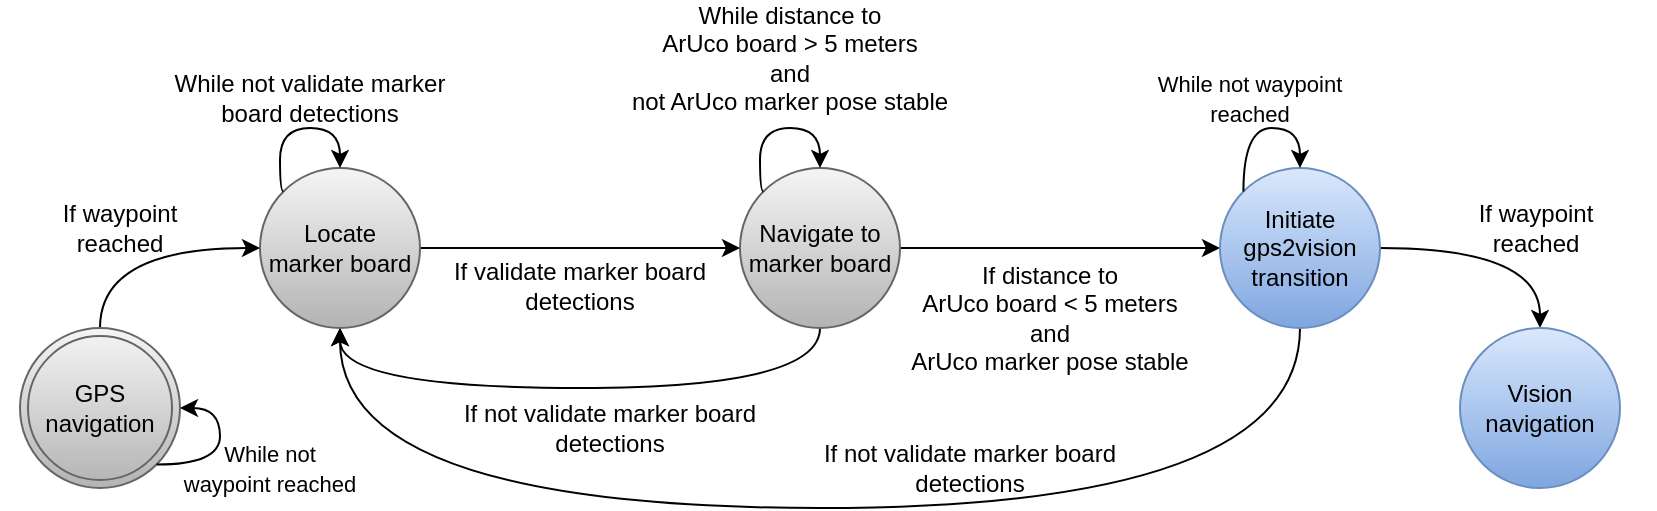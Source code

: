 <mxfile version="14.5.1" type="device"><diagram id="Xa_gG5w57c66yCUxFZqq" name="Page-1"><mxGraphModel dx="1355" dy="825" grid="0" gridSize="10" guides="1" tooltips="1" connect="1" arrows="1" fold="1" page="1" pageScale="1" pageWidth="850" pageHeight="1100" math="0" shadow="0"><root><mxCell id="0"/><mxCell id="1" parent="0"/><mxCell id="7SGsF77oYz6Uz8OsV61B-65" style="edgeStyle=orthogonalEdgeStyle;curved=1;rounded=0;orthogonalLoop=1;jettySize=auto;html=1;exitX=1;exitY=0.5;exitDx=0;exitDy=0;entryX=0;entryY=0.5;entryDx=0;entryDy=0;endArrow=classic;endFill=1;" parent="1" source="7SGsF77oYz6Uz8OsV61B-31" target="7SGsF77oYz6Uz8OsV61B-33" edge="1"><mxGeometry relative="1" as="geometry"/></mxCell><mxCell id="7SGsF77oYz6Uz8OsV61B-73" style="edgeStyle=orthogonalEdgeStyle;curved=1;rounded=0;orthogonalLoop=1;jettySize=auto;html=1;exitX=0.5;exitY=1;exitDx=0;exitDy=0;entryX=0.5;entryY=1;entryDx=0;entryDy=0;endArrow=classic;endFill=1;" parent="1" source="7SGsF77oYz6Uz8OsV61B-31" target="7SGsF77oYz6Uz8OsV61B-34" edge="1"><mxGeometry relative="1" as="geometry"><Array as="points"><mxPoint x="600" y="350"/><mxPoint x="360" y="350"/></Array></mxGeometry></mxCell><mxCell id="7SGsF77oYz6Uz8OsV61B-31" value="Navigate to marker board" style="ellipse;whiteSpace=wrap;html=1;aspect=fixed;gradientColor=#b3b3b3;fillColor=#f5f5f5;strokeColor=#666666;" parent="1" vertex="1"><mxGeometry x="560" y="240" width="80" height="80" as="geometry"/></mxCell><mxCell id="7SGsF77oYz6Uz8OsV61B-75" style="edgeStyle=orthogonalEdgeStyle;curved=1;rounded=0;orthogonalLoop=1;jettySize=auto;html=1;exitX=1;exitY=0.5;exitDx=0;exitDy=0;entryX=0.5;entryY=0;entryDx=0;entryDy=0;endArrow=classic;endFill=1;" parent="1" source="7SGsF77oYz6Uz8OsV61B-33" target="7SGsF77oYz6Uz8OsV61B-35" edge="1"><mxGeometry relative="1" as="geometry"/></mxCell><mxCell id="7SGsF77oYz6Uz8OsV61B-80" style="edgeStyle=orthogonalEdgeStyle;curved=1;rounded=0;orthogonalLoop=1;jettySize=auto;html=1;exitX=0.5;exitY=1;exitDx=0;exitDy=0;entryX=0.5;entryY=1;entryDx=0;entryDy=0;endArrow=classic;endFill=1;" parent="1" source="7SGsF77oYz6Uz8OsV61B-33" target="7SGsF77oYz6Uz8OsV61B-34" edge="1"><mxGeometry relative="1" as="geometry"><Array as="points"><mxPoint x="840" y="410"/><mxPoint x="360" y="410"/></Array></mxGeometry></mxCell><mxCell id="7SGsF77oYz6Uz8OsV61B-33" value="Initiate gps2vision transition" style="ellipse;whiteSpace=wrap;html=1;aspect=fixed;gradientColor=#7ea6e0;fillColor=#dae8fc;strokeColor=#6c8ebf;" parent="1" vertex="1"><mxGeometry x="800" y="240" width="80" height="80" as="geometry"/></mxCell><mxCell id="7SGsF77oYz6Uz8OsV61B-57" style="edgeStyle=orthogonalEdgeStyle;curved=1;rounded=0;orthogonalLoop=1;jettySize=auto;html=1;entryX=0;entryY=0.5;entryDx=0;entryDy=0;endArrow=classic;endFill=1;" parent="1" source="7SGsF77oYz6Uz8OsV61B-34" target="7SGsF77oYz6Uz8OsV61B-31" edge="1"><mxGeometry relative="1" as="geometry"/></mxCell><mxCell id="7SGsF77oYz6Uz8OsV61B-34" value="Locate &lt;br&gt;marker board" style="ellipse;whiteSpace=wrap;html=1;aspect=fixed;gradientColor=#b3b3b3;fillColor=#f5f5f5;strokeColor=#666666;" parent="1" vertex="1"><mxGeometry x="320" y="240" width="80" height="80" as="geometry"/></mxCell><mxCell id="7SGsF77oYz6Uz8OsV61B-35" value="Vision navigation" style="ellipse;whiteSpace=wrap;html=1;aspect=fixed;gradientColor=#7ea6e0;fillColor=#dae8fc;strokeColor=#6c8ebf;" parent="1" vertex="1"><mxGeometry x="920" y="320" width="80" height="80" as="geometry"/></mxCell><mxCell id="7SGsF77oYz6Uz8OsV61B-51" value="&lt;span style=&quot;font-size: 11px ; background-color: rgb(255 , 255 , 255)&quot;&gt;While not &lt;br&gt;waypoint&amp;nbsp;&lt;/span&gt;&lt;span style=&quot;font-size: 11px ; background-color: rgb(255 , 255 , 255)&quot;&gt;reached&lt;/span&gt;" style="text;html=1;strokeColor=none;fillColor=none;align=center;verticalAlign=middle;whiteSpace=wrap;rounded=0;" parent="1" vertex="1"><mxGeometry x="270" y="375" width="110" height="30" as="geometry"/></mxCell><mxCell id="7SGsF77oYz6Uz8OsV61B-52" value="If waypoint &lt;br&gt;reached" style="text;html=1;strokeColor=none;fillColor=none;align=center;verticalAlign=middle;whiteSpace=wrap;rounded=0;" parent="1" vertex="1"><mxGeometry x="190" y="260" width="120" height="20" as="geometry"/></mxCell><mxCell id="7SGsF77oYz6Uz8OsV61B-55" value="While distance to &lt;br&gt;ArUco board &amp;gt; 5 meters&lt;br&gt;and &lt;br&gt;not ArUco marker pose stable" style="text;html=1;strokeColor=none;fillColor=none;align=center;verticalAlign=middle;whiteSpace=wrap;rounded=0;" parent="1" vertex="1"><mxGeometry x="460" y="170" width="250" height="30" as="geometry"/></mxCell><mxCell id="7SGsF77oYz6Uz8OsV61B-60" value="If not validate marker board detections" style="text;html=1;strokeColor=none;fillColor=none;align=center;verticalAlign=middle;whiteSpace=wrap;rounded=0;" parent="1" vertex="1"><mxGeometry x="420" y="360" width="150" height="20" as="geometry"/></mxCell><mxCell id="7SGsF77oYz6Uz8OsV61B-62" value="If distance to &lt;br&gt;ArUco board &amp;lt; 5 meters &lt;br&gt;and &lt;br&gt;ArUco marker pose stable" style="text;html=1;strokeColor=none;fillColor=none;align=center;verticalAlign=middle;whiteSpace=wrap;rounded=0;" parent="1" vertex="1"><mxGeometry x="590" y="300" width="250" height="30" as="geometry"/></mxCell><mxCell id="7SGsF77oYz6Uz8OsV61B-67" style="edgeStyle=orthogonalEdgeStyle;curved=1;rounded=0;orthogonalLoop=1;jettySize=auto;html=1;exitX=0;exitY=0;exitDx=0;exitDy=0;entryX=0.5;entryY=0;entryDx=0;entryDy=0;endArrow=classic;endFill=1;" parent="1" source="7SGsF77oYz6Uz8OsV61B-31" target="7SGsF77oYz6Uz8OsV61B-31" edge="1"><mxGeometry relative="1" as="geometry"><Array as="points"><mxPoint x="570" y="252"/><mxPoint x="570" y="220"/><mxPoint x="600" y="220"/></Array></mxGeometry></mxCell><mxCell id="7SGsF77oYz6Uz8OsV61B-68" style="edgeStyle=orthogonalEdgeStyle;curved=1;rounded=0;orthogonalLoop=1;jettySize=auto;html=1;exitX=0;exitY=0;exitDx=0;exitDy=0;entryX=0.5;entryY=0;entryDx=0;entryDy=0;endArrow=classic;endFill=1;" parent="1" source="7SGsF77oYz6Uz8OsV61B-34" target="7SGsF77oYz6Uz8OsV61B-34" edge="1"><mxGeometry relative="1" as="geometry"><Array as="points"><mxPoint x="330" y="252"/><mxPoint x="330" y="220"/><mxPoint x="360" y="220"/></Array></mxGeometry></mxCell><mxCell id="7SGsF77oYz6Uz8OsV61B-69" style="edgeStyle=orthogonalEdgeStyle;curved=1;rounded=0;orthogonalLoop=1;jettySize=auto;html=1;exitX=0;exitY=0;exitDx=0;exitDy=0;entryX=0.5;entryY=0;entryDx=0;entryDy=0;endArrow=classic;endFill=1;" parent="1" source="7SGsF77oYz6Uz8OsV61B-33" target="7SGsF77oYz6Uz8OsV61B-33" edge="1"><mxGeometry relative="1" as="geometry"><Array as="points"><mxPoint x="812" y="220"/><mxPoint x="840" y="220"/></Array></mxGeometry></mxCell><mxCell id="7SGsF77oYz6Uz8OsV61B-70" value="&lt;span style=&quot;font-size: 11px ; background-color: rgb(255 , 255 , 255)&quot;&gt;While not waypoint&lt;/span&gt;&lt;br style=&quot;font-size: 11px&quot;&gt;&lt;span style=&quot;font-size: 11px ; background-color: rgb(255 , 255 , 255)&quot;&gt;reached&lt;/span&gt;" style="text;html=1;strokeColor=none;fillColor=none;align=center;verticalAlign=middle;whiteSpace=wrap;rounded=0;" parent="1" vertex="1"><mxGeometry x="760" y="190" width="110" height="30" as="geometry"/></mxCell><mxCell id="7SGsF77oYz6Uz8OsV61B-72" value="If waypoint &lt;br&gt;reached" style="text;html=1;strokeColor=none;fillColor=none;align=center;verticalAlign=middle;whiteSpace=wrap;rounded=0;" parent="1" vertex="1"><mxGeometry x="897.5" y="260" width="120" height="20" as="geometry"/></mxCell><mxCell id="7SGsF77oYz6Uz8OsV61B-77" style="edgeStyle=orthogonalEdgeStyle;curved=1;rounded=0;orthogonalLoop=1;jettySize=auto;html=1;exitX=0.5;exitY=1;exitDx=0;exitDy=0;endArrow=classic;endFill=1;" parent="1" source="7SGsF77oYz6Uz8OsV61B-52" target="7SGsF77oYz6Uz8OsV61B-52" edge="1"><mxGeometry relative="1" as="geometry"/></mxCell><mxCell id="7SGsF77oYz6Uz8OsV61B-79" value="If not validate marker board detections" style="text;html=1;strokeColor=none;fillColor=none;align=center;verticalAlign=middle;whiteSpace=wrap;rounded=0;" parent="1" vertex="1"><mxGeometry x="600" y="380" width="150" height="20" as="geometry"/></mxCell><mxCell id="7SGsF77oYz6Uz8OsV61B-88" style="edgeStyle=orthogonalEdgeStyle;curved=1;rounded=0;orthogonalLoop=1;jettySize=auto;html=1;exitX=0.5;exitY=0;exitDx=0;exitDy=0;entryX=0;entryY=0.5;entryDx=0;entryDy=0;endArrow=classic;endFill=1;" parent="1" source="7SGsF77oYz6Uz8OsV61B-87" target="7SGsF77oYz6Uz8OsV61B-34" edge="1"><mxGeometry relative="1" as="geometry"/></mxCell><mxCell id="7SGsF77oYz6Uz8OsV61B-87" value="GPS&lt;br&gt;navigation" style="ellipse;shape=doubleEllipse;whiteSpace=wrap;html=1;aspect=fixed;gradientColor=#b3b3b3;fillColor=#f5f5f5;strokeColor=#666666;" parent="1" vertex="1"><mxGeometry x="200" y="320" width="80" height="80" as="geometry"/></mxCell><mxCell id="7SGsF77oYz6Uz8OsV61B-90" style="edgeStyle=orthogonalEdgeStyle;curved=1;rounded=0;orthogonalLoop=1;jettySize=auto;html=1;exitX=1;exitY=1;exitDx=0;exitDy=0;entryX=1;entryY=0.5;entryDx=0;entryDy=0;endArrow=classic;endFill=1;" parent="1" source="7SGsF77oYz6Uz8OsV61B-87" target="7SGsF77oYz6Uz8OsV61B-87" edge="1"><mxGeometry relative="1" as="geometry"><Array as="points"><mxPoint x="300" y="388"/><mxPoint x="300" y="360"/></Array></mxGeometry></mxCell><mxCell id="7SGsF77oYz6Uz8OsV61B-91" value="While not validate marker board detections" style="text;html=1;strokeColor=none;fillColor=none;align=center;verticalAlign=middle;whiteSpace=wrap;rounded=0;" parent="1" vertex="1"><mxGeometry x="270" y="195" width="150" height="20" as="geometry"/></mxCell><mxCell id="erE2P0tt9zlta-vnXR5i-1" value="If validate marker board detections" style="text;html=1;strokeColor=none;fillColor=none;align=center;verticalAlign=middle;whiteSpace=wrap;rounded=0;" vertex="1" parent="1"><mxGeometry x="405" y="289" width="150" height="20" as="geometry"/></mxCell></root></mxGraphModel></diagram></mxfile>